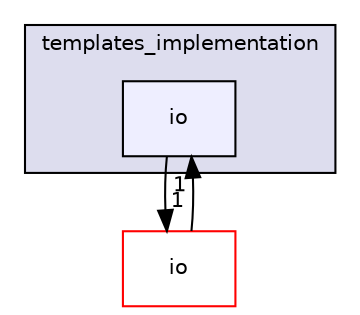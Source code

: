 digraph "D:/Pool/eclipse-workspace_aarch64/newspace/raspiOS/include/templates_implementation/io" {
  compound=true
  node [ fontsize="10", fontname="Helvetica"];
  edge [ labelfontsize="10", labelfontname="Helvetica"];
  subgraph clusterdir_b926265dddcbd40e5e3241dea5a14f9d {
    graph [ bgcolor="#ddddee", pencolor="black", label="templates_implementation" fontname="Helvetica", fontsize="10", URL="dir_b926265dddcbd40e5e3241dea5a14f9d.html"]
  dir_46b4ecea3f7b36735a62a544cbec2752 [shape=box, label="io", style="filled", fillcolor="#eeeeff", pencolor="black", URL="dir_46b4ecea3f7b36735a62a544cbec2752.html"];
  }
  dir_a00b633439466cbb1729245c7f66f564 [shape=box label="io" fillcolor="white" style="filled" color="red" URL="dir_a00b633439466cbb1729245c7f66f564.html"];
  dir_46b4ecea3f7b36735a62a544cbec2752->dir_a00b633439466cbb1729245c7f66f564 [headlabel="1", labeldistance=1.5 headhref="dir_000017_000016.html"];
  dir_a00b633439466cbb1729245c7f66f564->dir_46b4ecea3f7b36735a62a544cbec2752 [headlabel="1", labeldistance=1.5 headhref="dir_000016_000017.html"];
}
